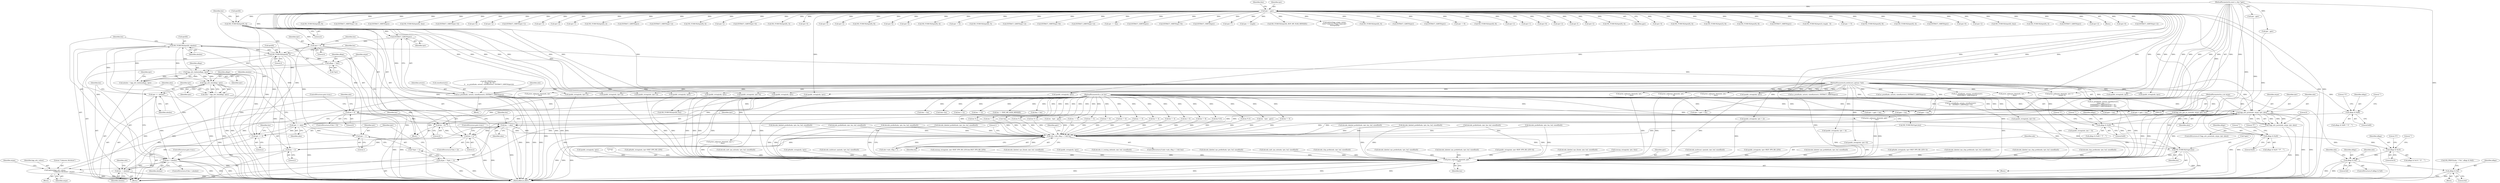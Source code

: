 digraph "0_tcpdump_50a44b6b8e4f7c127440dbd4239cf571945cc1e7@array" {
"1002709" [label="(Call,ND_TCHECK2(tptr[0], alenlen))"];
"1002678" [label="(Call,ND_TCHECK2(tptr[0], 2))"];
"1002666" [label="(Call,tptr+=4)"];
"1002644" [label="(Call,ND_TCHECK2(tptr[0], 4))"];
"1000142" [label="(Call,tptr = pptr)"];
"1000128" [label="(MethodParameterIn,const u_char *pptr)"];
"1002664" [label="(Call,EXTRACT_32BITS(tptr))"];
"1002803" [label="(Call,tptr += alen)"];
"1002796" [label="(Call,bgp_attr_print(ndo, atype, tptr, alen))"];
"1002659" [label="(Call,as_printf(ndo, astostr, sizeof(astostr), EXTRACT_32BITS(tptr)))"];
"1000126" [label="(MethodParameterIn,netdissect_options *ndo)"];
"1002736" [label="(Call,tok2str(bgp_attr_values,\n                                      \"Unknown Attribute\", atype))"];
"1002692" [label="(Call,atype = *(tptr + 1))"];
"1000127" [label="(MethodParameterIn,u_int atype)"];
"1002709" [label="(Call,ND_TCHECK2(tptr[0], alenlen))"];
"1002706" [label="(Call,bgp_attr_lenlen(aflags, tptr))"];
"1002688" [label="(Call,aflags = *tptr)"];
"1002698" [label="(Call,tptr += 2)"];
"1002704" [label="(Call,alenlen = bgp_attr_lenlen(aflags, tptr))"];
"1002724" [label="(Call,tptr += alenlen)"];
"1002715" [label="(Call,len < alenlen)"];
"1002701" [label="(Call,len -= 2)"];
"1002684" [label="(Call,len < 2)"];
"1002806" [label="(Call,len -= alen)"];
"1002727" [label="(Call,len -= alenlen)"];
"1000129" [label="(MethodParameterIn,u_int len)"];
"1002669" [label="(Call,len -=4)"];
"1002650" [label="(Call,len < 4)"];
"1002721" [label="(Call,bgp_attr_len(aflags, tptr))"];
"1002719" [label="(Call,alen = bgp_attr_len(aflags, tptr))"];
"1002795" [label="(Call,!bgp_attr_print(ndo, atype, tptr, alen))"];
"1002695" [label="(Call,tptr + 1)"];
"1002893" [label="(Call,ndo->ndo_vflag > 1 && len)"];
"1002901" [label="(Call,ND_TCHECK2(*pptr,len))"];
"1002905" [label="(Call,print_unknown_data(ndo, pptr, \"\n\t    \", len))"];
"1002753" [label="(Call,aflags & 0x80)"];
"1002760" [label="(Call,aflags & 0x40)"];
"1002767" [label="(Call,aflags & 0x20)"];
"1002773" [label="(Call,aflags & 0x10)"];
"1002779" [label="(Call,aflags & 0xf)"];
"1002787" [label="(Call,aflags & 0xf)"];
"1002696" [label="(Identifier,tptr)"];
"1002766" [label="(Call,aflags & 0x20 ? \"P\" : \"\")"];
"1002509" [label="(Call,ND_TCHECK2(tptr[0], 8))"];
"1002683" [label="(ControlStructure,if (len < 2))"];
"1000180" [label="(Call,len % 2)"];
"1000767" [label="(Call,ipaddr_string(ndo, tptr))"];
"1000142" [label="(Call,tptr = pptr)"];
"1002900" [label="(Block,)"];
"1002198" [label="(Call,EXTRACT_16BITS(tptr+2))"];
"1001649" [label="(Call,EXTRACT_16BITS(tptr))"];
"1001625" [label="(Call,tptr = pptr + len)"];
"1002903" [label="(Identifier,pptr)"];
"1000153" [label="(Call,len != 1)"];
"1002796" [label="(Call,bgp_attr_print(ndo, atype, tptr, alen))"];
"1002908" [label="(Literal,\"\n\t    \")"];
"1002710" [label="(Call,tptr[0])"];
"1001073" [label="(Call,ND_TCHECK2(tptr[0], tlen))"];
"1002902" [label="(Call,*pptr)"];
"1002361" [label="(Call,EXTRACT_16BITS(tptr+4))"];
"1002718" [label="(ControlStructure,goto trunc;)"];
"1002409" [label="(Call,tlen = len)"];
"1002708" [label="(Identifier,tptr)"];
"1002697" [label="(Literal,1)"];
"1002329" [label="(Call,tptr+6)"];
"1000909" [label="(Call,ip6addr_string(ndo, tptr+BGP_VPN_RD_LEN))"];
"1002288" [label="(Call,ipaddr_string(ndo, tptr+2))"];
"1002664" [label="(Call,EXTRACT_32BITS(tptr))"];
"1002290" [label="(Call,tptr+2)"];
"1002540" [label="(Call,ipaddr_string(ndo, tptr))"];
"1002585" [label="(Call,EXTRACT_16BITS(tptr+1))"];
"1002654" [label="(Call,ND_PRINT((ndo, \"\n\t    Origin AS: %s\",\n\t\t    as_printf(ndo, astostr, sizeof(astostr), EXTRACT_32BITS(tptr)))))"];
"1000150" [label="(Block,)"];
"1002358" [label="(Call,tptr+3)"];
"1002798" [label="(Identifier,atype)"];
"1000258" [label="(Call,as_printf(ndo, astostr, sizeof(astostr),\n\t\t\t\tas_size == 2 ?\n\t\t\t\tEXTRACT_16BITS(&tptr[2 + i]) :\n\t\t\t\tEXTRACT_32BITS(&tptr[2 + i])))"];
"1002668" [label="(Literal,4)"];
"1002806" [label="(Call,len -= alen)"];
"1002699" [label="(Identifier,tptr)"];
"1002711" [label="(Identifier,tptr)"];
"1002373" [label="(Call,tptr+2)"];
"1002720" [label="(Identifier,alen)"];
"1002687" [label="(ControlStructure,goto trunc;)"];
"1002586" [label="(Call,tptr+1)"];
"1002703" [label="(Literal,2)"];
"1002667" [label="(Identifier,tptr)"];
"1002715" [label="(Call,len < alenlen)"];
"1002030" [label="(Call,decode_mdt_vpn_nlri(ndo, tptr, buf, sizeof(buf)))"];
"1000471" [label="(Call,len % 4)"];
"1001694" [label="(Call,len - (tptr - pptr))"];
"1000331" [label="(Call,ipaddr_string(ndo, tptr))"];
"1002155" [label="(Call,ND_TCHECK2(tptr[0], 2))"];
"1002768" [label="(Identifier,aflags)"];
"1002693" [label="(Identifier,atype)"];
"1000861" [label="(Call,ip6addr_string(ndo, tptr))"];
"1002844" [label="(Call,EXTRACT_32BITS(tptr))"];
"1000145" [label="(Call,tlen=len)"];
"1002372" [label="(Call,EXTRACT_16BITS(tptr+2))"];
"1002701" [label="(Call,len -= 2)"];
"1000486" [label="(Call,ND_TCHECK2(tptr[0], 4))"];
"1002870" [label="(Call,ND_TCHECK2(*pptr,len))"];
"1002735" [label="(Block,)"];
"1002062" [label="(Call,decode_multicast_vpn(ndo, tptr, buf, sizeof(buf)))"];
"1000567" [label="(Call,ipaddr_string(ndo, tptr))"];
"1002736" [label="(Call,tok2str(bgp_attr_values,\n                                      \"Unknown Attribute\", atype))"];
"1002717" [label="(Identifier,alenlen)"];
"1001224" [label="(Call,decode_labeled_prefix4(ndo, tptr, len, buf, sizeof(buf)))"];
"1002764" [label="(Literal,\"\")"];
"1001617" [label="(Call,print_unknown_data(ndo, tptr, \"\n\t    \", tlen))"];
"1001018" [label="(Call,isonsap_string(ndo, tptr+BGP_VPN_RD_LEN,tlen-BGP_VPN_RD_LEN))"];
"1002247" [label="(Call,tptr+2)"];
"1002669" [label="(Call,len -=4)"];
"1002203" [label="(Call,EXTRACT_32BITS(tptr+4))"];
"1002704" [label="(Call,alenlen = bgp_attr_lenlen(aflags, tptr))"];
"1002707" [label="(Identifier,aflags)"];
"1001504" [label="(Call,decode_labeled_vpn_l2(ndo, tptr, buf, sizeof(buf)))"];
"1002772" [label="(Call,aflags & 0x10 ? \"E\" : \"\")"];
"1000615" [label="(Call,ND_TCHECK2(tptr[0], 3))"];
"1002209" [label="(Call,tptr+4)"];
"1002775" [label="(Literal,0x10)"];
"1000385" [label="(Call,ND_TCHECK2(tptr[0], len))"];
"1002629" [label="(Call,tptr+3)"];
"1002719" [label="(Call,alen = bgp_attr_len(aflags, tptr))"];
"1002656" [label="(Identifier,ndo)"];
"1002727" [label="(Call,len -= alenlen)"];
"1002123" [label="(Call,tptr = pptr + len)"];
"1002738" [label="(Literal,\"Unknown Attribute\")"];
"1002741" [label="(Identifier,atype)"];
"1000391" [label="(Call,len == 6)"];
"1002894" [label="(Call,ndo->ndo_vflag > 1)"];
"1002225" [label="(Call,tptr+2)"];
"1002781" [label="(Literal,0xf)"];
"1000445" [label="(Call,ND_TCHECK2(tptr[0], 8))"];
"1000955" [label="(Call,ipaddr_string(ndo, tptr))"];
"1002800" [label="(Identifier,alen)"];
"1002774" [label="(Identifier,aflags)"];
"1000408" [label="(Call,ipaddr_string(ndo, tptr + 2))"];
"1002302" [label="(Call,ipaddr_string(ndo, tptr+2))"];
"1002483" [label="(Call,ipaddr_string(ndo, tptr))"];
"1002700" [label="(Literal,2)"];
"1001296" [label="(Call,decode_rt_routing_info(ndo, tptr, buf, sizeof(buf)))"];
"1002251" [label="(Call,tptr+6)"];
"1002729" [label="(Identifier,alenlen)"];
"1000312" [label="(Call,len != 4)"];
"1002223" [label="(Call,ipaddr_string(ndo, tptr+2))"];
"1000129" [label="(MethodParameterIn,u_int len)"];
"1002652" [label="(Literal,4)"];
"1002757" [label="(Literal,\"\")"];
"1002906" [label="(Identifier,ndo)"];
"1002702" [label="(Identifier,len)"];
"1002665" [label="(Identifier,tptr)"];
"1002726" [label="(Identifier,alenlen)"];
"1001627" [label="(Call,pptr + len)"];
"1001822" [label="(Call,decode_prefix6(ndo, tptr, len, buf, sizeof(buf)))"];
"1002905" [label="(Call,print_unknown_data(ndo, pptr, \"\n\t    \", len))"];
"1002756" [label="(Literal,\"O\")"];
"1002520" [label="(Call,ipaddr_string(ndo, tptr))"];
"1002204" [label="(Call,tptr+4)"];
"1001264" [label="(Call,decode_labeled_vpn_prefix4(ndo, tptr, buf, sizeof(buf)))"];
"1001360" [label="(Call,decode_mdt_vpn_nlri(ndo, tptr, buf, sizeof(buf)))"];
"1002857" [label="(Call,len > 12)"];
"1002784" [label="(Identifier,ndo)"];
"1002899" [label="(Identifier,len)"];
"1002785" [label="(Block,)"];
"1002789" [label="(Literal,0xf)"];
"1001092" [label="(Call,print_unknown_data(ndo, tptr, \"\n\t    \", tlen))"];
"1001536" [label="(Call,decode_clnp_prefix(ndo, tptr, buf, sizeof(buf)))"];
"1002893" [label="(Call,ndo->ndo_vflag > 1 && len)"];
"1000456" [label="(Call,as_printf(ndo, astostr, sizeof(astostr), EXTRACT_32BITS(tptr)))"];
"1002808" [label="(Identifier,alen)"];
"1002754" [label="(Identifier,aflags)"];
"1000557" [label="(Call,ND_TCHECK2(tptr[0], 4))"];
"1001710" [label="(Call,decode_prefix4(ndo, tptr, len, buf, sizeof(buf)))"];
"1000376" [label="(Call,len != 8)"];
"1002659" [label="(Call,as_printf(ndo, astostr, sizeof(astostr), EXTRACT_32BITS(tptr)))"];
"1000542" [label="(Call,tptr +=4)"];
"1000128" [label="(MethodParameterIn,const u_char *pptr)"];
"1002684" [label="(Call,len < 2)"];
"1000126" [label="(MethodParameterIn,netdissect_options *ndo)"];
"1002802" [label="(Literal,0)"];
"1002723" [label="(Identifier,tptr)"];
"1000463" [label="(Call,ipaddr_string(ndo, tptr + 4))"];
"1002671" [label="(Literal,4)"];
"1002673" [label="(Identifier,len)"];
"1002670" [label="(Identifier,len)"];
"1002412" [label="(Call,ND_TCHECK2(tptr[0], 5))"];
"1002692" [label="(Call,atype = *(tptr + 1))"];
"1002246" [label="(Call,EXTRACT_32BITS(tptr+2))"];
"1002382" [label="(Call,print_unknown_data(ndo, tptr, \"\n\t      \", 8))"];
"1002228" [label="(Call,EXTRACT_16BITS(tptr+6))"];
"1000143" [label="(Identifier,tptr)"];
"1002465" [label="(Call,ipaddr_string(ndo, tptr+4))"];
"1002435" [label="(Call,EXTRACT_24BITS(tptr+2))"];
"1000682" [label="(Call,print_unknown_data(ndo, tptr, \"\n\t    \", tlen))"];
"1002709" [label="(Call,ND_TCHECK2(tptr[0], alenlen))"];
"1002660" [label="(Identifier,ndo)"];
"1001097" [label="(Call,tptr += tlen)"];
"1001862" [label="(Call,decode_labeled_prefix6(ndo, tptr, len, buf, sizeof(buf)))"];
"1000426" [label="(Call,EXTRACT_32BITS(tptr))"];
"1002911" [label="(Literal,1)"];
"1002250" [label="(Call,EXTRACT_16BITS(tptr+6))"];
"1002716" [label="(Identifier,len)"];
"1002799" [label="(Identifier,tptr)"];
"1002901" [label="(Call,ND_TCHECK2(*pptr,len))"];
"1001790" [label="(Call,decode_labeled_vpn_prefix4(ndo, tptr, buf, sizeof(buf)))"];
"1002162" [label="(Call,EXTRACT_16BITS(tptr))"];
"1002794" [label="(ControlStructure,if (!bgp_attr_print(ndo, atype, tptr, alen)))"];
"1001472" [label="(Call,decode_labeled_vpn_prefix6(ndo, tptr, buf, sizeof(buf)))"];
"1002319" [label="(Call,tptr+7)"];
"1002636" [label="(Call,tptr += length)"];
"1000373" [label="(Call,len != 6)"];
"1002694" [label="(Call,*(tptr + 1))"];
"1002773" [label="(Call,aflags & 0x10)"];
"1002698" [label="(Call,tptr += 2)"];
"1001642" [label="(Call,ND_TCHECK2(tptr[0], BGP_MP_NLRI_MINSIZE))"];
"1002690" [label="(Call,*tptr)"];
"1001038" [label="(Call,ipaddr_string(ndo, tptr+BGP_VPN_RD_LEN+4))"];
"1002795" [label="(Call,!bgp_attr_print(ndo, atype, tptr, alen))"];
"1002886" [label="(Call,print_unknown_data(ndo, pptr, \"\n\t    \", len))"];
"1001934" [label="(Call,decode_labeled_vpn_l2(ndo, tptr, buf, sizeof(buf)))"];
"1000170" [label="(Call,tok2str(bgp_origin_values,\n\t\t\t\t\t\t\"Unknown Origin Typecode\",\n\t\t\t\t\t\ttptr[0]))"];
"1002771" [label="(Literal,\"\")"];
"1000977" [label="(Call,isonsap_string(ndo, tptr, tlen))"];
"1002737" [label="(Identifier,bgp_attr_values)"];
"1002661" [label="(Identifier,astostr)"];
"1002776" [label="(Literal,\"E\")"];
"1000598" [label="(Call,ipaddr_string(ndo, tptr))"];
"1002685" [label="(Identifier,len)"];
"1000421" [label="(Call,as_printf(ndo, astostr, sizeof(astostr),\n\t\t\tEXTRACT_32BITS(tptr)))"];
"1002759" [label="(Call,aflags & 0x40 ? \"T\" : \"\")"];
"1000206" [label="(Call,tptr < pptr + len)"];
"1002807" [label="(Identifier,len)"];
"1002705" [label="(Identifier,alenlen)"];
"1002462" [label="(Call,ipaddr_string(ndo, tptr))"];
"1002805" [label="(Identifier,alen)"];
"1000347" [label="(Call,ND_TCHECK2(tptr[0], 4))"];
"1002695" [label="(Call,tptr + 1)"];
"1000493" [label="(Call,EXTRACT_32BITS(tptr))"];
"1000357" [label="(Call,EXTRACT_32BITS(tptr))"];
"1002391" [label="(Call,tptr +=8)"];
"1002451" [label="(Call,ND_TCHECK2(tptr[0], 8))"];
"1002797" [label="(Identifier,ndo)"];
"1001696" [label="(Call,tptr - pptr)"];
"1002722" [label="(Identifier,aflags)"];
"1002199" [label="(Call,tptr+2)"];
"1002556" [label="(Call,print_unknown_data(ndo, tptr, \"\n\t      \", tlen))"];
"1002713" [label="(Identifier,alenlen)"];
"1002865" [label="(Call,len -= 12)"];
"1002907" [label="(Identifier,pptr)"];
"1002402" [label="(Call,tptr+1)"];
"1002739" [label="(Identifier,atype)"];
"1002241" [label="(Call,as_printf(ndo, astostr, sizeof(astostr),\n\t\t\t    EXTRACT_32BITS(tptr+2)))"];
"1002813" [label="(Call,len == 0)"];
"1002312" [label="(Call,tptr+6)"];
"1002782" [label="(Call,ND_PRINT((ndo, \"+%x\", aflags & 0xf)))"];
"1002915" [label="(MethodReturn,RET)"];
"1002486" [label="(Call,ipaddr_string(ndo, tptr+4))"];
"1002755" [label="(Literal,0x80)"];
"1002304" [label="(Call,tptr+2)"];
"1000127" [label="(MethodParameterIn,u_int atype)"];
"1002770" [label="(Literal,\"P\")"];
"1002095" [label="(Call,tptr-3)"];
"1002436" [label="(Call,tptr+2)"];
"1001328" [label="(Call,decode_multicast_vpn(ndo, tptr, buf, sizeof(buf)))"];
"1002721" [label="(Call,bgp_attr_len(aflags, tptr))"];
"1000587" [label="(Call,ND_TCHECK2(tptr[0], 4))"];
"1000146" [label="(Identifier,tlen)"];
"1000548" [label="(Call,len != 4)"];
"1002657" [label="(Block,)"];
"1000338" [label="(Call,len != 4)"];
"1002627" [label="(Call,print_unknown_data(ndo, tptr+3,\"\n\t      \", length-3))"];
"1002650" [label="(Call,len < 4)"];
"1000815" [label="(Call,ipaddr_string(ndo, tptr+BGP_VPN_RD_LEN))"];
"1002830" [label="(Call,len > 0)"];
"1002778" [label="(ControlStructure,if (aflags & 0xf))"];
"1002644" [label="(Call,ND_TCHECK2(tptr[0], 4))"];
"1002760" [label="(Call,aflags & 0x40)"];
"1000428" [label="(Call,ipaddr_string(ndo, tptr + 4))"];
"1000190" [label="(Call,!len)"];
"1002788" [label="(Identifier,aflags)"];
"1000144" [label="(Identifier,pptr)"];
"1002728" [label="(Identifier,len)"];
"1002779" [label="(Call,aflags & 0xf)"];
"1002362" [label="(Call,tptr+4)"];
"1001902" [label="(Call,decode_labeled_vpn_prefix6(ndo, tptr, buf, sizeof(buf)))"];
"1002792" [label="(Identifier,ndo)"];
"1000321" [label="(Call,ND_TCHECK2(tptr[0], 4))"];
"1002725" [label="(Identifier,tptr)"];
"1002804" [label="(Identifier,tptr)"];
"1001750" [label="(Call,decode_labeled_prefix4(ndo, tptr, len, buf, sizeof(buf)))"];
"1002769" [label="(Literal,0x20)"];
"1002753" [label="(Call,aflags & 0x80)"];
"1002613" [label="(Call,ND_TCHECK2(tptr[3], 8))"];
"1002816" [label="(Call,len % 12)"];
"1002904" [label="(Identifier,len)"];
"1000200" [label="(Call,bgp_attr_get_as_size(ndo, atype, pptr, len))"];
"1002682" [label="(Literal,2)"];
"1002503" [label="(Call,ipaddr_string(ndo, tptr))"];
"1002767" [label="(Call,aflags & 0x20)"];
"1002529" [label="(Call,ND_TCHECK2(tptr[0], 8))"];
"1000436" [label="(Call,len != 8)"];
"1002752" [label="(Call,aflags & 0x80 ? \"O\" : \"\")"];
"1002674" [label="(Block,)"];
"1000622" [label="(Call,EXTRACT_16BITS(tptr))"];
"1002140" [label="(Call,len % 8)"];
"1001170" [label="(Call,tptr - pptr)"];
"1002602" [label="(Call,ND_TCHECK2(tptr[3], length - 3))"];
"1002645" [label="(Call,tptr[0])"];
"1002440" [label="(Call,tptr +=5)"];
"1002472" [label="(Call,ND_TCHECK2(tptr[0], 8))"];
"1002651" [label="(Identifier,len)"];
"1001058" [label="(Call,ip6addr_string(ndo, tptr+BGP_VPN_RD_LEN+3))"];
"1002493" [label="(Call,ND_TCHECK2(tptr[0], 4))"];
"1002777" [label="(Literal,\"\")"];
"1001568" [label="(Call,decode_labeled_vpn_clnp_prefix(ndo, tptr, buf, sizeof(buf)))"];
"1002113" [label="(Call,print_unknown_data(ndo, tptr-3, \"\n\t    \", tlen))"];
"1001682" [label="(Call,len == BGP_MP_NLRI_MINSIZE)"];
"1002648" [label="(Literal,4)"];
"1002762" [label="(Literal,0x40)"];
"1000406" [label="(Call,EXTRACT_16BITS(tptr))"];
"1002780" [label="(Identifier,aflags)"];
"1002909" [label="(Identifier,len)"];
"1002732" [label="(Identifier,ndo)"];
"1002689" [label="(Identifier,aflags)"];
"1002666" [label="(Call,tptr+=4)"];
"1002335" [label="(Call,tptr+6)"];
"1002353" [label="(Call,tptr+2)"];
"1000401" [label="(Call,as_printf(ndo, astostr, sizeof(astostr), EXTRACT_16BITS(tptr)))"];
"1002662" [label="(Call,sizeof(astostr))"];
"1000573" [label="(Call,len % 4)"];
"1000663" [label="(Call,ND_TCHECK2(tptr[0], tlen))"];
"1002653" [label="(ControlStructure,goto trunc;)"];
"1002761" [label="(Identifier,aflags)"];
"1002686" [label="(Literal,2)"];
"1001168" [label="(Call,len - (tptr - pptr))"];
"1001998" [label="(Call,decode_labeled_vpn_clnp_prefix(ndo, tptr, buf, sizeof(buf)))"];
"1002763" [label="(Literal,\"T\")"];
"1002678" [label="(Call,ND_TCHECK2(tptr[0], 2))"];
"1002125" [label="(Call,pptr + len)"];
"1002892" [label="(ControlStructure,if (ndo->ndo_vflag > 1 && len))"];
"1002566" [label="(Call,ND_TCHECK2(tptr[0], 3))"];
"1002649" [label="(ControlStructure,if (len < 4))"];
"1001432" [label="(Call,decode_labeled_prefix6(ndo, tptr, len, buf, sizeof(buf)))"];
"1000461" [label="(Call,EXTRACT_32BITS(tptr))"];
"1001966" [label="(Call,decode_clnp_prefix(ndo, tptr, buf, sizeof(buf)))"];
"1002261" [label="(Call,tptr+2)"];
"1002207" [label="(Call,ipaddr_string(ndo, tptr+4))"];
"1002571" [label="(Call,tlen = len)"];
"1002679" [label="(Call,tptr[0])"];
"1002706" [label="(Call,bgp_attr_lenlen(aflags, tptr))"];
"1001184" [label="(Call,decode_prefix4(ndo, tptr, len, buf, sizeof(buf)))"];
"1002688" [label="(Call,aflags = *tptr)"];
"1002803" [label="(Call,tptr += alen)"];
"1000130" [label="(Block,)"];
"1002229" [label="(Call,tptr+6)"];
"1002714" [label="(ControlStructure,if (len < alenlen))"];
"1002260" [label="(Call,EXTRACT_32BITS(tptr+2))"];
"1002787" [label="(Call,aflags & 0xf)"];
"1000208" [label="(Call,pptr + len)"];
"1000362" [label="(Call,len != 0)"];
"1002724" [label="(Call,tptr += alenlen)"];
"1001392" [label="(Call,decode_prefix6(ndo, tptr, len, buf, sizeof(buf)))"];
"1002709" -> "1002674"  [label="AST: "];
"1002709" -> "1002713"  [label="CFG: "];
"1002710" -> "1002709"  [label="AST: "];
"1002713" -> "1002709"  [label="AST: "];
"1002716" -> "1002709"  [label="CFG: "];
"1002709" -> "1002915"  [label="DDG: "];
"1002709" -> "1002915"  [label="DDG: "];
"1002709" -> "1002678"  [label="DDG: "];
"1002678" -> "1002709"  [label="DDG: "];
"1002706" -> "1002709"  [label="DDG: "];
"1002704" -> "1002709"  [label="DDG: "];
"1002709" -> "1002715"  [label="DDG: "];
"1002709" -> "1002721"  [label="DDG: "];
"1002709" -> "1002724"  [label="DDG: "];
"1002709" -> "1002796"  [label="DDG: "];
"1002709" -> "1002803"  [label="DDG: "];
"1002678" -> "1002674"  [label="AST: "];
"1002678" -> "1002682"  [label="CFG: "];
"1002679" -> "1002678"  [label="AST: "];
"1002682" -> "1002678"  [label="AST: "];
"1002685" -> "1002678"  [label="CFG: "];
"1002678" -> "1002915"  [label="DDG: "];
"1002678" -> "1002915"  [label="DDG: "];
"1002666" -> "1002678"  [label="DDG: "];
"1002644" -> "1002678"  [label="DDG: "];
"1002803" -> "1002678"  [label="DDG: "];
"1002678" -> "1002688"  [label="DDG: "];
"1002678" -> "1002695"  [label="DDG: "];
"1002678" -> "1002698"  [label="DDG: "];
"1002678" -> "1002706"  [label="DDG: "];
"1002666" -> "1000150"  [label="AST: "];
"1002666" -> "1002668"  [label="CFG: "];
"1002667" -> "1002666"  [label="AST: "];
"1002668" -> "1002666"  [label="AST: "];
"1002670" -> "1002666"  [label="CFG: "];
"1002666" -> "1002915"  [label="DDG: "];
"1002644" -> "1002666"  [label="DDG: "];
"1002664" -> "1002666"  [label="DDG: "];
"1002666" -> "1002695"  [label="DDG: "];
"1002666" -> "1002698"  [label="DDG: "];
"1002644" -> "1000150"  [label="AST: "];
"1002644" -> "1002648"  [label="CFG: "];
"1002645" -> "1002644"  [label="AST: "];
"1002648" -> "1002644"  [label="AST: "];
"1002651" -> "1002644"  [label="CFG: "];
"1002644" -> "1002915"  [label="DDG: "];
"1002644" -> "1002915"  [label="DDG: "];
"1000142" -> "1002644"  [label="DDG: "];
"1002644" -> "1002664"  [label="DDG: "];
"1000142" -> "1000130"  [label="AST: "];
"1000142" -> "1000144"  [label="CFG: "];
"1000143" -> "1000142"  [label="AST: "];
"1000144" -> "1000142"  [label="AST: "];
"1000146" -> "1000142"  [label="CFG: "];
"1000142" -> "1002915"  [label="DDG: "];
"1000142" -> "1002915"  [label="DDG: "];
"1000128" -> "1000142"  [label="DDG: "];
"1000142" -> "1000170"  [label="DDG: "];
"1000142" -> "1000206"  [label="DDG: "];
"1000142" -> "1000321"  [label="DDG: "];
"1000142" -> "1000331"  [label="DDG: "];
"1000142" -> "1000347"  [label="DDG: "];
"1000142" -> "1000357"  [label="DDG: "];
"1000142" -> "1000385"  [label="DDG: "];
"1000142" -> "1000406"  [label="DDG: "];
"1000142" -> "1000426"  [label="DDG: "];
"1000142" -> "1000445"  [label="DDG: "];
"1000142" -> "1000461"  [label="DDG: "];
"1000142" -> "1000486"  [label="DDG: "];
"1000142" -> "1000493"  [label="DDG: "];
"1000142" -> "1000542"  [label="DDG: "];
"1000142" -> "1000557"  [label="DDG: "];
"1000142" -> "1000567"  [label="DDG: "];
"1000142" -> "1000587"  [label="DDG: "];
"1000142" -> "1000598"  [label="DDG: "];
"1000142" -> "1000615"  [label="DDG: "];
"1000142" -> "1000622"  [label="DDG: "];
"1000142" -> "1000663"  [label="DDG: "];
"1000142" -> "1000682"  [label="DDG: "];
"1000142" -> "1001073"  [label="DDG: "];
"1000142" -> "1001092"  [label="DDG: "];
"1000142" -> "1001097"  [label="DDG: "];
"1000142" -> "1001617"  [label="DDG: "];
"1000142" -> "1001642"  [label="DDG: "];
"1000142" -> "1001649"  [label="DDG: "];
"1000142" -> "1002095"  [label="DDG: "];
"1000142" -> "1002155"  [label="DDG: "];
"1000142" -> "1002162"  [label="DDG: "];
"1000142" -> "1002198"  [label="DDG: "];
"1000142" -> "1002199"  [label="DDG: "];
"1000142" -> "1002203"  [label="DDG: "];
"1000142" -> "1002204"  [label="DDG: "];
"1000142" -> "1002207"  [label="DDG: "];
"1000142" -> "1002209"  [label="DDG: "];
"1000142" -> "1002223"  [label="DDG: "];
"1000142" -> "1002225"  [label="DDG: "];
"1000142" -> "1002228"  [label="DDG: "];
"1000142" -> "1002229"  [label="DDG: "];
"1000142" -> "1002246"  [label="DDG: "];
"1000142" -> "1002247"  [label="DDG: "];
"1000142" -> "1002250"  [label="DDG: "];
"1000142" -> "1002251"  [label="DDG: "];
"1000142" -> "1002260"  [label="DDG: "];
"1000142" -> "1002261"  [label="DDG: "];
"1000142" -> "1002288"  [label="DDG: "];
"1000142" -> "1002290"  [label="DDG: "];
"1000142" -> "1002302"  [label="DDG: "];
"1000142" -> "1002304"  [label="DDG: "];
"1000142" -> "1002312"  [label="DDG: "];
"1000142" -> "1002319"  [label="DDG: "];
"1000142" -> "1002329"  [label="DDG: "];
"1000142" -> "1002335"  [label="DDG: "];
"1000142" -> "1002353"  [label="DDG: "];
"1000142" -> "1002358"  [label="DDG: "];
"1000142" -> "1002361"  [label="DDG: "];
"1000142" -> "1002362"  [label="DDG: "];
"1000142" -> "1002372"  [label="DDG: "];
"1000142" -> "1002373"  [label="DDG: "];
"1000142" -> "1002382"  [label="DDG: "];
"1000142" -> "1002391"  [label="DDG: "];
"1000142" -> "1002402"  [label="DDG: "];
"1000142" -> "1002412"  [label="DDG: "];
"1000142" -> "1002435"  [label="DDG: "];
"1000142" -> "1002436"  [label="DDG: "];
"1000142" -> "1002440"  [label="DDG: "];
"1000142" -> "1002451"  [label="DDG: "];
"1000142" -> "1002462"  [label="DDG: "];
"1000142" -> "1002472"  [label="DDG: "];
"1000142" -> "1002483"  [label="DDG: "];
"1000142" -> "1002493"  [label="DDG: "];
"1000142" -> "1002503"  [label="DDG: "];
"1000142" -> "1002509"  [label="DDG: "];
"1000142" -> "1002520"  [label="DDG: "];
"1000142" -> "1002529"  [label="DDG: "];
"1000142" -> "1002540"  [label="DDG: "];
"1000142" -> "1002556"  [label="DDG: "];
"1000142" -> "1002566"  [label="DDG: "];
"1000142" -> "1002585"  [label="DDG: "];
"1000142" -> "1002586"  [label="DDG: "];
"1000142" -> "1002602"  [label="DDG: "];
"1000142" -> "1002613"  [label="DDG: "];
"1000142" -> "1002627"  [label="DDG: "];
"1000142" -> "1002629"  [label="DDG: "];
"1000142" -> "1002636"  [label="DDG: "];
"1000142" -> "1002664"  [label="DDG: "];
"1000142" -> "1002844"  [label="DDG: "];
"1000128" -> "1000125"  [label="AST: "];
"1000128" -> "1002915"  [label="DDG: "];
"1000128" -> "1000200"  [label="DDG: "];
"1000128" -> "1000206"  [label="DDG: "];
"1000128" -> "1000208"  [label="DDG: "];
"1000128" -> "1001170"  [label="DDG: "];
"1000128" -> "1001625"  [label="DDG: "];
"1000128" -> "1001627"  [label="DDG: "];
"1000128" -> "1001696"  [label="DDG: "];
"1000128" -> "1002123"  [label="DDG: "];
"1000128" -> "1002125"  [label="DDG: "];
"1000128" -> "1002886"  [label="DDG: "];
"1000128" -> "1002905"  [label="DDG: "];
"1002664" -> "1002659"  [label="AST: "];
"1002664" -> "1002665"  [label="CFG: "];
"1002665" -> "1002664"  [label="AST: "];
"1002659" -> "1002664"  [label="CFG: "];
"1002664" -> "1002659"  [label="DDG: "];
"1002803" -> "1002674"  [label="AST: "];
"1002803" -> "1002805"  [label="CFG: "];
"1002804" -> "1002803"  [label="AST: "];
"1002805" -> "1002803"  [label="AST: "];
"1002807" -> "1002803"  [label="CFG: "];
"1002803" -> "1002915"  [label="DDG: "];
"1002803" -> "1002695"  [label="DDG: "];
"1002803" -> "1002698"  [label="DDG: "];
"1002796" -> "1002803"  [label="DDG: "];
"1002796" -> "1002803"  [label="DDG: "];
"1002796" -> "1002795"  [label="AST: "];
"1002796" -> "1002800"  [label="CFG: "];
"1002797" -> "1002796"  [label="AST: "];
"1002798" -> "1002796"  [label="AST: "];
"1002799" -> "1002796"  [label="AST: "];
"1002800" -> "1002796"  [label="AST: "];
"1002795" -> "1002796"  [label="CFG: "];
"1002796" -> "1002915"  [label="DDG: "];
"1002796" -> "1002915"  [label="DDG: "];
"1002796" -> "1002915"  [label="DDG: "];
"1002796" -> "1002915"  [label="DDG: "];
"1002796" -> "1002795"  [label="DDG: "];
"1002796" -> "1002795"  [label="DDG: "];
"1002796" -> "1002795"  [label="DDG: "];
"1002796" -> "1002795"  [label="DDG: "];
"1002659" -> "1002796"  [label="DDG: "];
"1000126" -> "1002796"  [label="DDG: "];
"1002736" -> "1002796"  [label="DDG: "];
"1000127" -> "1002796"  [label="DDG: "];
"1002724" -> "1002796"  [label="DDG: "];
"1002719" -> "1002796"  [label="DDG: "];
"1002796" -> "1002806"  [label="DDG: "];
"1002796" -> "1002905"  [label="DDG: "];
"1002659" -> "1002657"  [label="AST: "];
"1002660" -> "1002659"  [label="AST: "];
"1002661" -> "1002659"  [label="AST: "];
"1002662" -> "1002659"  [label="AST: "];
"1002654" -> "1002659"  [label="CFG: "];
"1002659" -> "1002915"  [label="DDG: "];
"1002659" -> "1002915"  [label="DDG: "];
"1002659" -> "1002915"  [label="DDG: "];
"1002659" -> "1002915"  [label="DDG: "];
"1000126" -> "1002659"  [label="DDG: "];
"1002659" -> "1002905"  [label="DDG: "];
"1000126" -> "1000125"  [label="AST: "];
"1000126" -> "1002915"  [label="DDG: "];
"1000126" -> "1000200"  [label="DDG: "];
"1000126" -> "1000258"  [label="DDG: "];
"1000126" -> "1000331"  [label="DDG: "];
"1000126" -> "1000401"  [label="DDG: "];
"1000126" -> "1000408"  [label="DDG: "];
"1000126" -> "1000421"  [label="DDG: "];
"1000126" -> "1000428"  [label="DDG: "];
"1000126" -> "1000456"  [label="DDG: "];
"1000126" -> "1000463"  [label="DDG: "];
"1000126" -> "1000567"  [label="DDG: "];
"1000126" -> "1000598"  [label="DDG: "];
"1000126" -> "1000682"  [label="DDG: "];
"1000126" -> "1001092"  [label="DDG: "];
"1000126" -> "1001617"  [label="DDG: "];
"1000126" -> "1002113"  [label="DDG: "];
"1000126" -> "1002207"  [label="DDG: "];
"1000126" -> "1002223"  [label="DDG: "];
"1000126" -> "1002241"  [label="DDG: "];
"1000126" -> "1002288"  [label="DDG: "];
"1000126" -> "1002302"  [label="DDG: "];
"1000126" -> "1002382"  [label="DDG: "];
"1000126" -> "1002462"  [label="DDG: "];
"1000126" -> "1002465"  [label="DDG: "];
"1000126" -> "1002483"  [label="DDG: "];
"1000126" -> "1002486"  [label="DDG: "];
"1000126" -> "1002503"  [label="DDG: "];
"1000126" -> "1002520"  [label="DDG: "];
"1000126" -> "1002540"  [label="DDG: "];
"1000126" -> "1002556"  [label="DDG: "];
"1000126" -> "1002627"  [label="DDG: "];
"1000126" -> "1002886"  [label="DDG: "];
"1000126" -> "1002905"  [label="DDG: "];
"1002736" -> "1002735"  [label="AST: "];
"1002736" -> "1002739"  [label="CFG: "];
"1002737" -> "1002736"  [label="AST: "];
"1002738" -> "1002736"  [label="AST: "];
"1002739" -> "1002736"  [label="AST: "];
"1002741" -> "1002736"  [label="CFG: "];
"1002736" -> "1002915"  [label="DDG: "];
"1002736" -> "1002915"  [label="DDG: "];
"1002692" -> "1002736"  [label="DDG: "];
"1000127" -> "1002736"  [label="DDG: "];
"1002692" -> "1002674"  [label="AST: "];
"1002692" -> "1002694"  [label="CFG: "];
"1002693" -> "1002692"  [label="AST: "];
"1002694" -> "1002692"  [label="AST: "];
"1002699" -> "1002692"  [label="CFG: "];
"1002692" -> "1002915"  [label="DDG: "];
"1002692" -> "1002915"  [label="DDG: "];
"1000127" -> "1002692"  [label="DDG: "];
"1000127" -> "1000125"  [label="AST: "];
"1000127" -> "1002915"  [label="DDG: "];
"1000127" -> "1000200"  [label="DDG: "];
"1002706" -> "1002704"  [label="AST: "];
"1002706" -> "1002708"  [label="CFG: "];
"1002707" -> "1002706"  [label="AST: "];
"1002708" -> "1002706"  [label="AST: "];
"1002704" -> "1002706"  [label="CFG: "];
"1002706" -> "1002915"  [label="DDG: "];
"1002706" -> "1002915"  [label="DDG: "];
"1002706" -> "1002704"  [label="DDG: "];
"1002706" -> "1002704"  [label="DDG: "];
"1002688" -> "1002706"  [label="DDG: "];
"1002698" -> "1002706"  [label="DDG: "];
"1002706" -> "1002721"  [label="DDG: "];
"1002706" -> "1002721"  [label="DDG: "];
"1002688" -> "1002674"  [label="AST: "];
"1002688" -> "1002690"  [label="CFG: "];
"1002689" -> "1002688"  [label="AST: "];
"1002690" -> "1002688"  [label="AST: "];
"1002693" -> "1002688"  [label="CFG: "];
"1002688" -> "1002915"  [label="DDG: "];
"1002698" -> "1002674"  [label="AST: "];
"1002698" -> "1002700"  [label="CFG: "];
"1002699" -> "1002698"  [label="AST: "];
"1002700" -> "1002698"  [label="AST: "];
"1002702" -> "1002698"  [label="CFG: "];
"1002704" -> "1002674"  [label="AST: "];
"1002705" -> "1002704"  [label="AST: "];
"1002711" -> "1002704"  [label="CFG: "];
"1002704" -> "1002915"  [label="DDG: "];
"1002724" -> "1002674"  [label="AST: "];
"1002724" -> "1002726"  [label="CFG: "];
"1002725" -> "1002724"  [label="AST: "];
"1002726" -> "1002724"  [label="AST: "];
"1002728" -> "1002724"  [label="CFG: "];
"1002715" -> "1002724"  [label="DDG: "];
"1002721" -> "1002724"  [label="DDG: "];
"1002715" -> "1002714"  [label="AST: "];
"1002715" -> "1002717"  [label="CFG: "];
"1002716" -> "1002715"  [label="AST: "];
"1002717" -> "1002715"  [label="AST: "];
"1002718" -> "1002715"  [label="CFG: "];
"1002720" -> "1002715"  [label="CFG: "];
"1002715" -> "1002915"  [label="DDG: "];
"1002715" -> "1002915"  [label="DDG: "];
"1002715" -> "1002915"  [label="DDG: "];
"1002701" -> "1002715"  [label="DDG: "];
"1000129" -> "1002715"  [label="DDG: "];
"1002715" -> "1002727"  [label="DDG: "];
"1002715" -> "1002727"  [label="DDG: "];
"1002701" -> "1002674"  [label="AST: "];
"1002701" -> "1002703"  [label="CFG: "];
"1002702" -> "1002701"  [label="AST: "];
"1002703" -> "1002701"  [label="AST: "];
"1002705" -> "1002701"  [label="CFG: "];
"1002684" -> "1002701"  [label="DDG: "];
"1000129" -> "1002701"  [label="DDG: "];
"1002684" -> "1002683"  [label="AST: "];
"1002684" -> "1002686"  [label="CFG: "];
"1002685" -> "1002684"  [label="AST: "];
"1002686" -> "1002684"  [label="AST: "];
"1002687" -> "1002684"  [label="CFG: "];
"1002689" -> "1002684"  [label="CFG: "];
"1002684" -> "1002915"  [label="DDG: "];
"1002684" -> "1002915"  [label="DDG: "];
"1002806" -> "1002684"  [label="DDG: "];
"1002669" -> "1002684"  [label="DDG: "];
"1000129" -> "1002684"  [label="DDG: "];
"1002806" -> "1002674"  [label="AST: "];
"1002806" -> "1002808"  [label="CFG: "];
"1002807" -> "1002806"  [label="AST: "];
"1002808" -> "1002806"  [label="AST: "];
"1002673" -> "1002806"  [label="CFG: "];
"1002806" -> "1002915"  [label="DDG: "];
"1002727" -> "1002806"  [label="DDG: "];
"1000129" -> "1002806"  [label="DDG: "];
"1002806" -> "1002893"  [label="DDG: "];
"1002727" -> "1002674"  [label="AST: "];
"1002727" -> "1002729"  [label="CFG: "];
"1002728" -> "1002727"  [label="AST: "];
"1002729" -> "1002727"  [label="AST: "];
"1002732" -> "1002727"  [label="CFG: "];
"1002727" -> "1002915"  [label="DDG: "];
"1002727" -> "1002915"  [label="DDG: "];
"1000129" -> "1002727"  [label="DDG: "];
"1000129" -> "1000125"  [label="AST: "];
"1000129" -> "1002915"  [label="DDG: "];
"1000129" -> "1000145"  [label="DDG: "];
"1000129" -> "1000153"  [label="DDG: "];
"1000129" -> "1000180"  [label="DDG: "];
"1000129" -> "1000190"  [label="DDG: "];
"1000129" -> "1000200"  [label="DDG: "];
"1000129" -> "1000206"  [label="DDG: "];
"1000129" -> "1000208"  [label="DDG: "];
"1000129" -> "1000312"  [label="DDG: "];
"1000129" -> "1000338"  [label="DDG: "];
"1000129" -> "1000362"  [label="DDG: "];
"1000129" -> "1000373"  [label="DDG: "];
"1000129" -> "1000376"  [label="DDG: "];
"1000129" -> "1000385"  [label="DDG: "];
"1000129" -> "1000391"  [label="DDG: "];
"1000129" -> "1000436"  [label="DDG: "];
"1000129" -> "1000471"  [label="DDG: "];
"1000129" -> "1000548"  [label="DDG: "];
"1000129" -> "1000573"  [label="DDG: "];
"1000129" -> "1001168"  [label="DDG: "];
"1000129" -> "1001625"  [label="DDG: "];
"1000129" -> "1001627"  [label="DDG: "];
"1000129" -> "1001682"  [label="DDG: "];
"1000129" -> "1001694"  [label="DDG: "];
"1000129" -> "1002123"  [label="DDG: "];
"1000129" -> "1002125"  [label="DDG: "];
"1000129" -> "1002140"  [label="DDG: "];
"1000129" -> "1002409"  [label="DDG: "];
"1000129" -> "1002571"  [label="DDG: "];
"1000129" -> "1002650"  [label="DDG: "];
"1000129" -> "1002669"  [label="DDG: "];
"1000129" -> "1002813"  [label="DDG: "];
"1000129" -> "1002816"  [label="DDG: "];
"1000129" -> "1002830"  [label="DDG: "];
"1000129" -> "1002857"  [label="DDG: "];
"1000129" -> "1002865"  [label="DDG: "];
"1000129" -> "1002870"  [label="DDG: "];
"1000129" -> "1002886"  [label="DDG: "];
"1000129" -> "1002893"  [label="DDG: "];
"1000129" -> "1002901"  [label="DDG: "];
"1000129" -> "1002905"  [label="DDG: "];
"1002669" -> "1000150"  [label="AST: "];
"1002669" -> "1002671"  [label="CFG: "];
"1002670" -> "1002669"  [label="AST: "];
"1002671" -> "1002669"  [label="AST: "];
"1002673" -> "1002669"  [label="CFG: "];
"1002650" -> "1002669"  [label="DDG: "];
"1002669" -> "1002893"  [label="DDG: "];
"1002650" -> "1002649"  [label="AST: "];
"1002650" -> "1002652"  [label="CFG: "];
"1002651" -> "1002650"  [label="AST: "];
"1002652" -> "1002650"  [label="AST: "];
"1002653" -> "1002650"  [label="CFG: "];
"1002656" -> "1002650"  [label="CFG: "];
"1002650" -> "1002915"  [label="DDG: "];
"1002650" -> "1002915"  [label="DDG: "];
"1002721" -> "1002719"  [label="AST: "];
"1002721" -> "1002723"  [label="CFG: "];
"1002722" -> "1002721"  [label="AST: "];
"1002723" -> "1002721"  [label="AST: "];
"1002719" -> "1002721"  [label="CFG: "];
"1002721" -> "1002915"  [label="DDG: "];
"1002721" -> "1002719"  [label="DDG: "];
"1002721" -> "1002719"  [label="DDG: "];
"1002721" -> "1002753"  [label="DDG: "];
"1002719" -> "1002674"  [label="AST: "];
"1002720" -> "1002719"  [label="AST: "];
"1002725" -> "1002719"  [label="CFG: "];
"1002719" -> "1002915"  [label="DDG: "];
"1002795" -> "1002794"  [label="AST: "];
"1002802" -> "1002795"  [label="CFG: "];
"1002804" -> "1002795"  [label="CFG: "];
"1002795" -> "1002915"  [label="DDG: "];
"1002795" -> "1002915"  [label="DDG: "];
"1002695" -> "1002694"  [label="AST: "];
"1002695" -> "1002697"  [label="CFG: "];
"1002696" -> "1002695"  [label="AST: "];
"1002697" -> "1002695"  [label="AST: "];
"1002694" -> "1002695"  [label="CFG: "];
"1002893" -> "1002892"  [label="AST: "];
"1002893" -> "1002894"  [label="CFG: "];
"1002893" -> "1002899"  [label="CFG: "];
"1002894" -> "1002893"  [label="AST: "];
"1002899" -> "1002893"  [label="AST: "];
"1002903" -> "1002893"  [label="CFG: "];
"1002911" -> "1002893"  [label="CFG: "];
"1002893" -> "1002915"  [label="DDG: "];
"1002893" -> "1002915"  [label="DDG: "];
"1002893" -> "1002915"  [label="DDG: "];
"1002894" -> "1002893"  [label="DDG: "];
"1002894" -> "1002893"  [label="DDG: "];
"1000338" -> "1002893"  [label="DDG: "];
"1001694" -> "1002893"  [label="DDG: "];
"1000180" -> "1002893"  [label="DDG: "];
"1000573" -> "1002893"  [label="DDG: "];
"1000153" -> "1002893"  [label="DDG: "];
"1001750" -> "1002893"  [label="DDG: "];
"1001392" -> "1002893"  [label="DDG: "];
"1000376" -> "1002893"  [label="DDG: "];
"1001862" -> "1002893"  [label="DDG: "];
"1002830" -> "1002893"  [label="DDG: "];
"1000436" -> "1002893"  [label="DDG: "];
"1001822" -> "1002893"  [label="DDG: "];
"1000471" -> "1002893"  [label="DDG: "];
"1000391" -> "1002893"  [label="DDG: "];
"1001710" -> "1002893"  [label="DDG: "];
"1000312" -> "1002893"  [label="DDG: "];
"1002870" -> "1002893"  [label="DDG: "];
"1002813" -> "1002893"  [label="DDG: "];
"1001168" -> "1002893"  [label="DDG: "];
"1000190" -> "1002893"  [label="DDG: "];
"1001432" -> "1002893"  [label="DDG: "];
"1002886" -> "1002893"  [label="DDG: "];
"1002816" -> "1002893"  [label="DDG: "];
"1001224" -> "1002893"  [label="DDG: "];
"1002140" -> "1002893"  [label="DDG: "];
"1000373" -> "1002893"  [label="DDG: "];
"1000548" -> "1002893"  [label="DDG: "];
"1000362" -> "1002893"  [label="DDG: "];
"1001184" -> "1002893"  [label="DDG: "];
"1000200" -> "1002893"  [label="DDG: "];
"1002893" -> "1002901"  [label="DDG: "];
"1002901" -> "1002900"  [label="AST: "];
"1002901" -> "1002904"  [label="CFG: "];
"1002902" -> "1002901"  [label="AST: "];
"1002904" -> "1002901"  [label="AST: "];
"1002906" -> "1002901"  [label="CFG: "];
"1002901" -> "1002915"  [label="DDG: "];
"1002901" -> "1002915"  [label="DDG: "];
"1002870" -> "1002901"  [label="DDG: "];
"1002901" -> "1002905"  [label="DDG: "];
"1002905" -> "1002900"  [label="AST: "];
"1002905" -> "1002909"  [label="CFG: "];
"1002906" -> "1002905"  [label="AST: "];
"1002907" -> "1002905"  [label="AST: "];
"1002908" -> "1002905"  [label="AST: "];
"1002909" -> "1002905"  [label="AST: "];
"1002911" -> "1002905"  [label="CFG: "];
"1002905" -> "1002915"  [label="DDG: "];
"1002905" -> "1002915"  [label="DDG: "];
"1002905" -> "1002915"  [label="DDG: "];
"1002905" -> "1002915"  [label="DDG: "];
"1000598" -> "1002905"  [label="DDG: "];
"1000331" -> "1002905"  [label="DDG: "];
"1001018" -> "1002905"  [label="DDG: "];
"1001092" -> "1002905"  [label="DDG: "];
"1000977" -> "1002905"  [label="DDG: "];
"1002886" -> "1002905"  [label="DDG: "];
"1002886" -> "1002905"  [label="DDG: "];
"1001264" -> "1002905"  [label="DDG: "];
"1000258" -> "1002905"  [label="DDG: "];
"1002113" -> "1002905"  [label="DDG: "];
"1002223" -> "1002905"  [label="DDG: "];
"1000815" -> "1002905"  [label="DDG: "];
"1002540" -> "1002905"  [label="DDG: "];
"1001432" -> "1002905"  [label="DDG: "];
"1000200" -> "1002905"  [label="DDG: "];
"1000200" -> "1002905"  [label="DDG: "];
"1001862" -> "1002905"  [label="DDG: "];
"1001392" -> "1002905"  [label="DDG: "];
"1002486" -> "1002905"  [label="DDG: "];
"1001184" -> "1002905"  [label="DDG: "];
"1000567" -> "1002905"  [label="DDG: "];
"1001328" -> "1002905"  [label="DDG: "];
"1000408" -> "1002905"  [label="DDG: "];
"1002241" -> "1002905"  [label="DDG: "];
"1001568" -> "1002905"  [label="DDG: "];
"1000682" -> "1002905"  [label="DDG: "];
"1002465" -> "1002905"  [label="DDG: "];
"1001822" -> "1002905"  [label="DDG: "];
"1001750" -> "1002905"  [label="DDG: "];
"1002627" -> "1002905"  [label="DDG: "];
"1002030" -> "1002905"  [label="DDG: "];
"1001472" -> "1002905"  [label="DDG: "];
"1002382" -> "1002905"  [label="DDG: "];
"1001536" -> "1002905"  [label="DDG: "];
"1001934" -> "1002905"  [label="DDG: "];
"1002207" -> "1002905"  [label="DDG: "];
"1001998" -> "1002905"  [label="DDG: "];
"1002062" -> "1002905"  [label="DDG: "];
"1000909" -> "1002905"  [label="DDG: "];
"1001224" -> "1002905"  [label="DDG: "];
"1000463" -> "1002905"  [label="DDG: "];
"1001504" -> "1002905"  [label="DDG: "];
"1001710" -> "1002905"  [label="DDG: "];
"1001790" -> "1002905"  [label="DDG: "];
"1002288" -> "1002905"  [label="DDG: "];
"1001360" -> "1002905"  [label="DDG: "];
"1001966" -> "1002905"  [label="DDG: "];
"1001617" -> "1002905"  [label="DDG: "];
"1001902" -> "1002905"  [label="DDG: "];
"1002302" -> "1002905"  [label="DDG: "];
"1001058" -> "1002905"  [label="DDG: "];
"1001296" -> "1002905"  [label="DDG: "];
"1000861" -> "1002905"  [label="DDG: "];
"1000955" -> "1002905"  [label="DDG: "];
"1002520" -> "1002905"  [label="DDG: "];
"1000428" -> "1002905"  [label="DDG: "];
"1000767" -> "1002905"  [label="DDG: "];
"1001038" -> "1002905"  [label="DDG: "];
"1002556" -> "1002905"  [label="DDG: "];
"1002503" -> "1002905"  [label="DDG: "];
"1001170" -> "1002905"  [label="DDG: "];
"1001696" -> "1002905"  [label="DDG: "];
"1002753" -> "1002752"  [label="AST: "];
"1002753" -> "1002755"  [label="CFG: "];
"1002754" -> "1002753"  [label="AST: "];
"1002755" -> "1002753"  [label="AST: "];
"1002756" -> "1002753"  [label="CFG: "];
"1002757" -> "1002753"  [label="CFG: "];
"1002753" -> "1002760"  [label="DDG: "];
"1002760" -> "1002759"  [label="AST: "];
"1002760" -> "1002762"  [label="CFG: "];
"1002761" -> "1002760"  [label="AST: "];
"1002762" -> "1002760"  [label="AST: "];
"1002763" -> "1002760"  [label="CFG: "];
"1002764" -> "1002760"  [label="CFG: "];
"1002760" -> "1002767"  [label="DDG: "];
"1002767" -> "1002766"  [label="AST: "];
"1002767" -> "1002769"  [label="CFG: "];
"1002768" -> "1002767"  [label="AST: "];
"1002769" -> "1002767"  [label="AST: "];
"1002770" -> "1002767"  [label="CFG: "];
"1002771" -> "1002767"  [label="CFG: "];
"1002767" -> "1002773"  [label="DDG: "];
"1002773" -> "1002772"  [label="AST: "];
"1002773" -> "1002775"  [label="CFG: "];
"1002774" -> "1002773"  [label="AST: "];
"1002775" -> "1002773"  [label="AST: "];
"1002776" -> "1002773"  [label="CFG: "];
"1002777" -> "1002773"  [label="CFG: "];
"1002773" -> "1002779"  [label="DDG: "];
"1002779" -> "1002778"  [label="AST: "];
"1002779" -> "1002781"  [label="CFG: "];
"1002780" -> "1002779"  [label="AST: "];
"1002781" -> "1002779"  [label="AST: "];
"1002784" -> "1002779"  [label="CFG: "];
"1002792" -> "1002779"  [label="CFG: "];
"1002779" -> "1002915"  [label="DDG: "];
"1002779" -> "1002915"  [label="DDG: "];
"1002779" -> "1002787"  [label="DDG: "];
"1002787" -> "1002785"  [label="AST: "];
"1002787" -> "1002789"  [label="CFG: "];
"1002788" -> "1002787"  [label="AST: "];
"1002789" -> "1002787"  [label="AST: "];
"1002782" -> "1002787"  [label="CFG: "];
"1002787" -> "1002915"  [label="DDG: "];
"1002787" -> "1002915"  [label="DDG: "];
}
